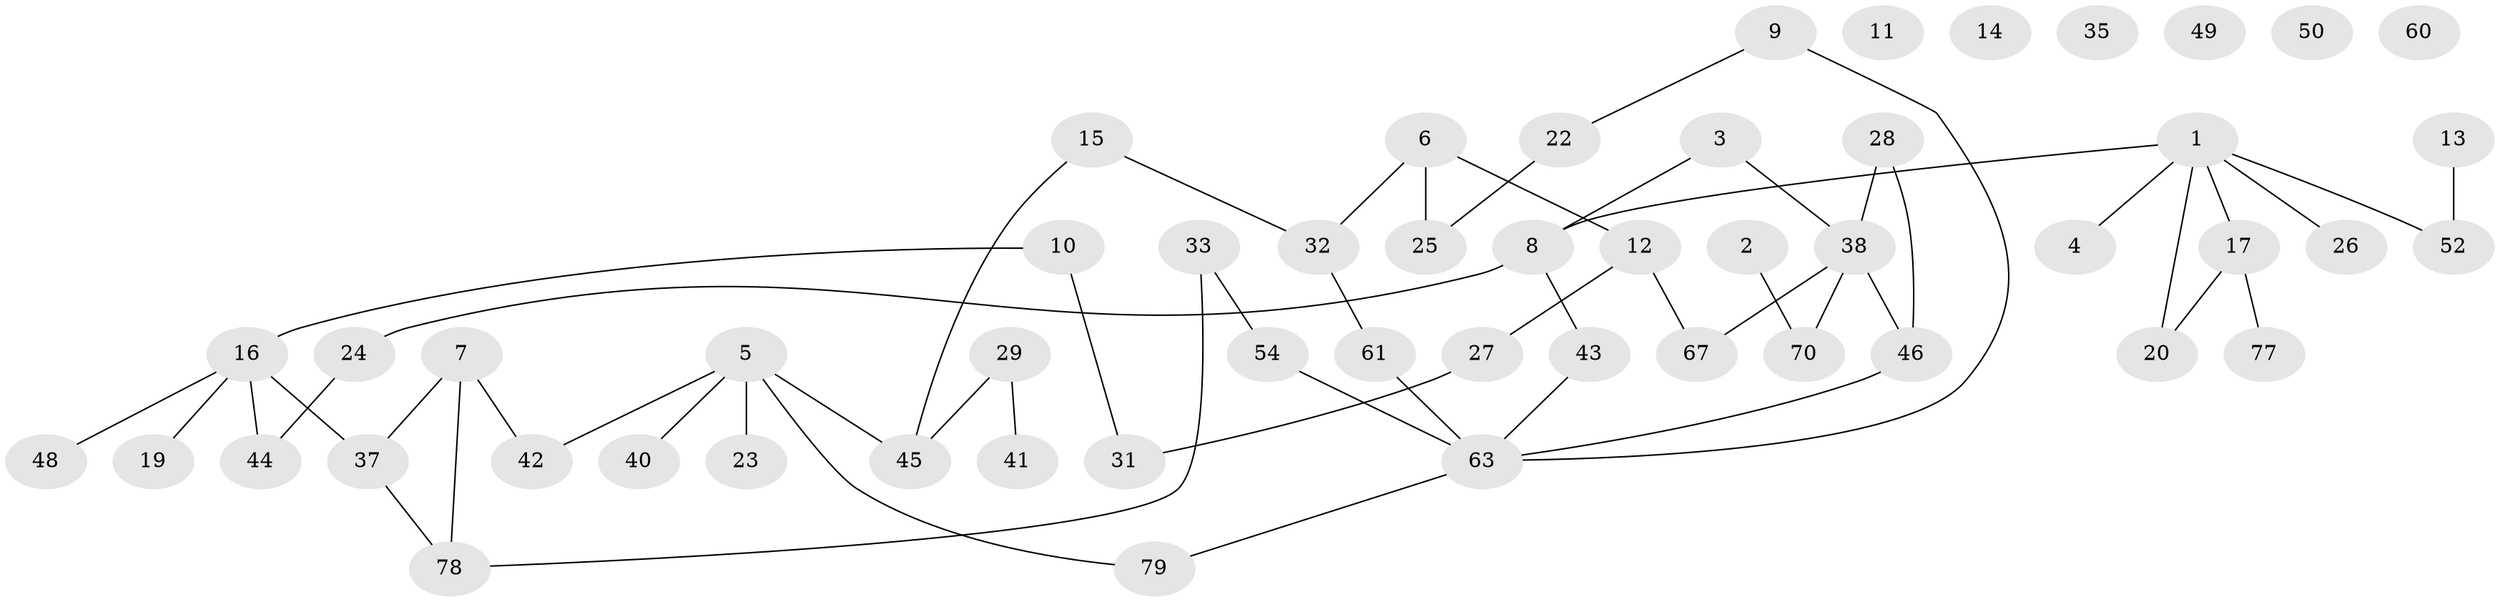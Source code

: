 // original degree distribution, {4: 0.08536585365853659, 1: 0.25609756097560976, 2: 0.32926829268292684, 0: 0.07317073170731707, 3: 0.23170731707317074, 5: 0.024390243902439025}
// Generated by graph-tools (version 1.1) at 2025/41/03/06/25 10:41:22]
// undirected, 53 vertices, 56 edges
graph export_dot {
graph [start="1"]
  node [color=gray90,style=filled];
  1 [super="+57"];
  2;
  3 [super="+34"];
  4;
  5 [super="+59"];
  6 [super="+18"];
  7 [super="+72"];
  8 [super="+81"];
  9 [super="+56"];
  10 [super="+39"];
  11;
  12 [super="+47"];
  13 [super="+21"];
  14;
  15;
  16 [super="+30"];
  17 [super="+69"];
  19;
  20 [super="+36"];
  22;
  23;
  24;
  25 [super="+82"];
  26;
  27 [super="+74"];
  28;
  29 [super="+58"];
  31;
  32 [super="+53"];
  33 [super="+66"];
  35;
  37 [super="+73"];
  38 [super="+68"];
  40;
  41;
  42 [super="+65"];
  43 [super="+62"];
  44 [super="+75"];
  45 [super="+55"];
  46 [super="+51"];
  48 [super="+76"];
  49;
  50;
  52;
  54;
  60;
  61;
  63 [super="+64"];
  67;
  70 [super="+71"];
  77;
  78 [super="+80"];
  79;
  1 -- 4;
  1 -- 26;
  1 -- 52;
  1 -- 8;
  1 -- 20;
  1 -- 17;
  2 -- 70;
  3 -- 38;
  3 -- 8;
  5 -- 40;
  5 -- 42;
  5 -- 79;
  5 -- 45;
  5 -- 23;
  6 -- 32;
  6 -- 25;
  6 -- 12;
  7 -- 42;
  7 -- 78;
  7 -- 37;
  8 -- 24;
  8 -- 43;
  9 -- 22;
  9 -- 63;
  10 -- 31;
  10 -- 16;
  12 -- 27;
  12 -- 67;
  13 -- 52;
  15 -- 32;
  15 -- 45;
  16 -- 19;
  16 -- 37;
  16 -- 48;
  16 -- 44;
  17 -- 20;
  17 -- 77;
  22 -- 25;
  24 -- 44;
  27 -- 31;
  28 -- 46;
  28 -- 38;
  29 -- 41;
  29 -- 45;
  32 -- 61;
  33 -- 78;
  33 -- 54;
  37 -- 78;
  38 -- 70;
  38 -- 46;
  38 -- 67;
  43 -- 63;
  46 -- 63;
  54 -- 63;
  61 -- 63;
  63 -- 79;
}
